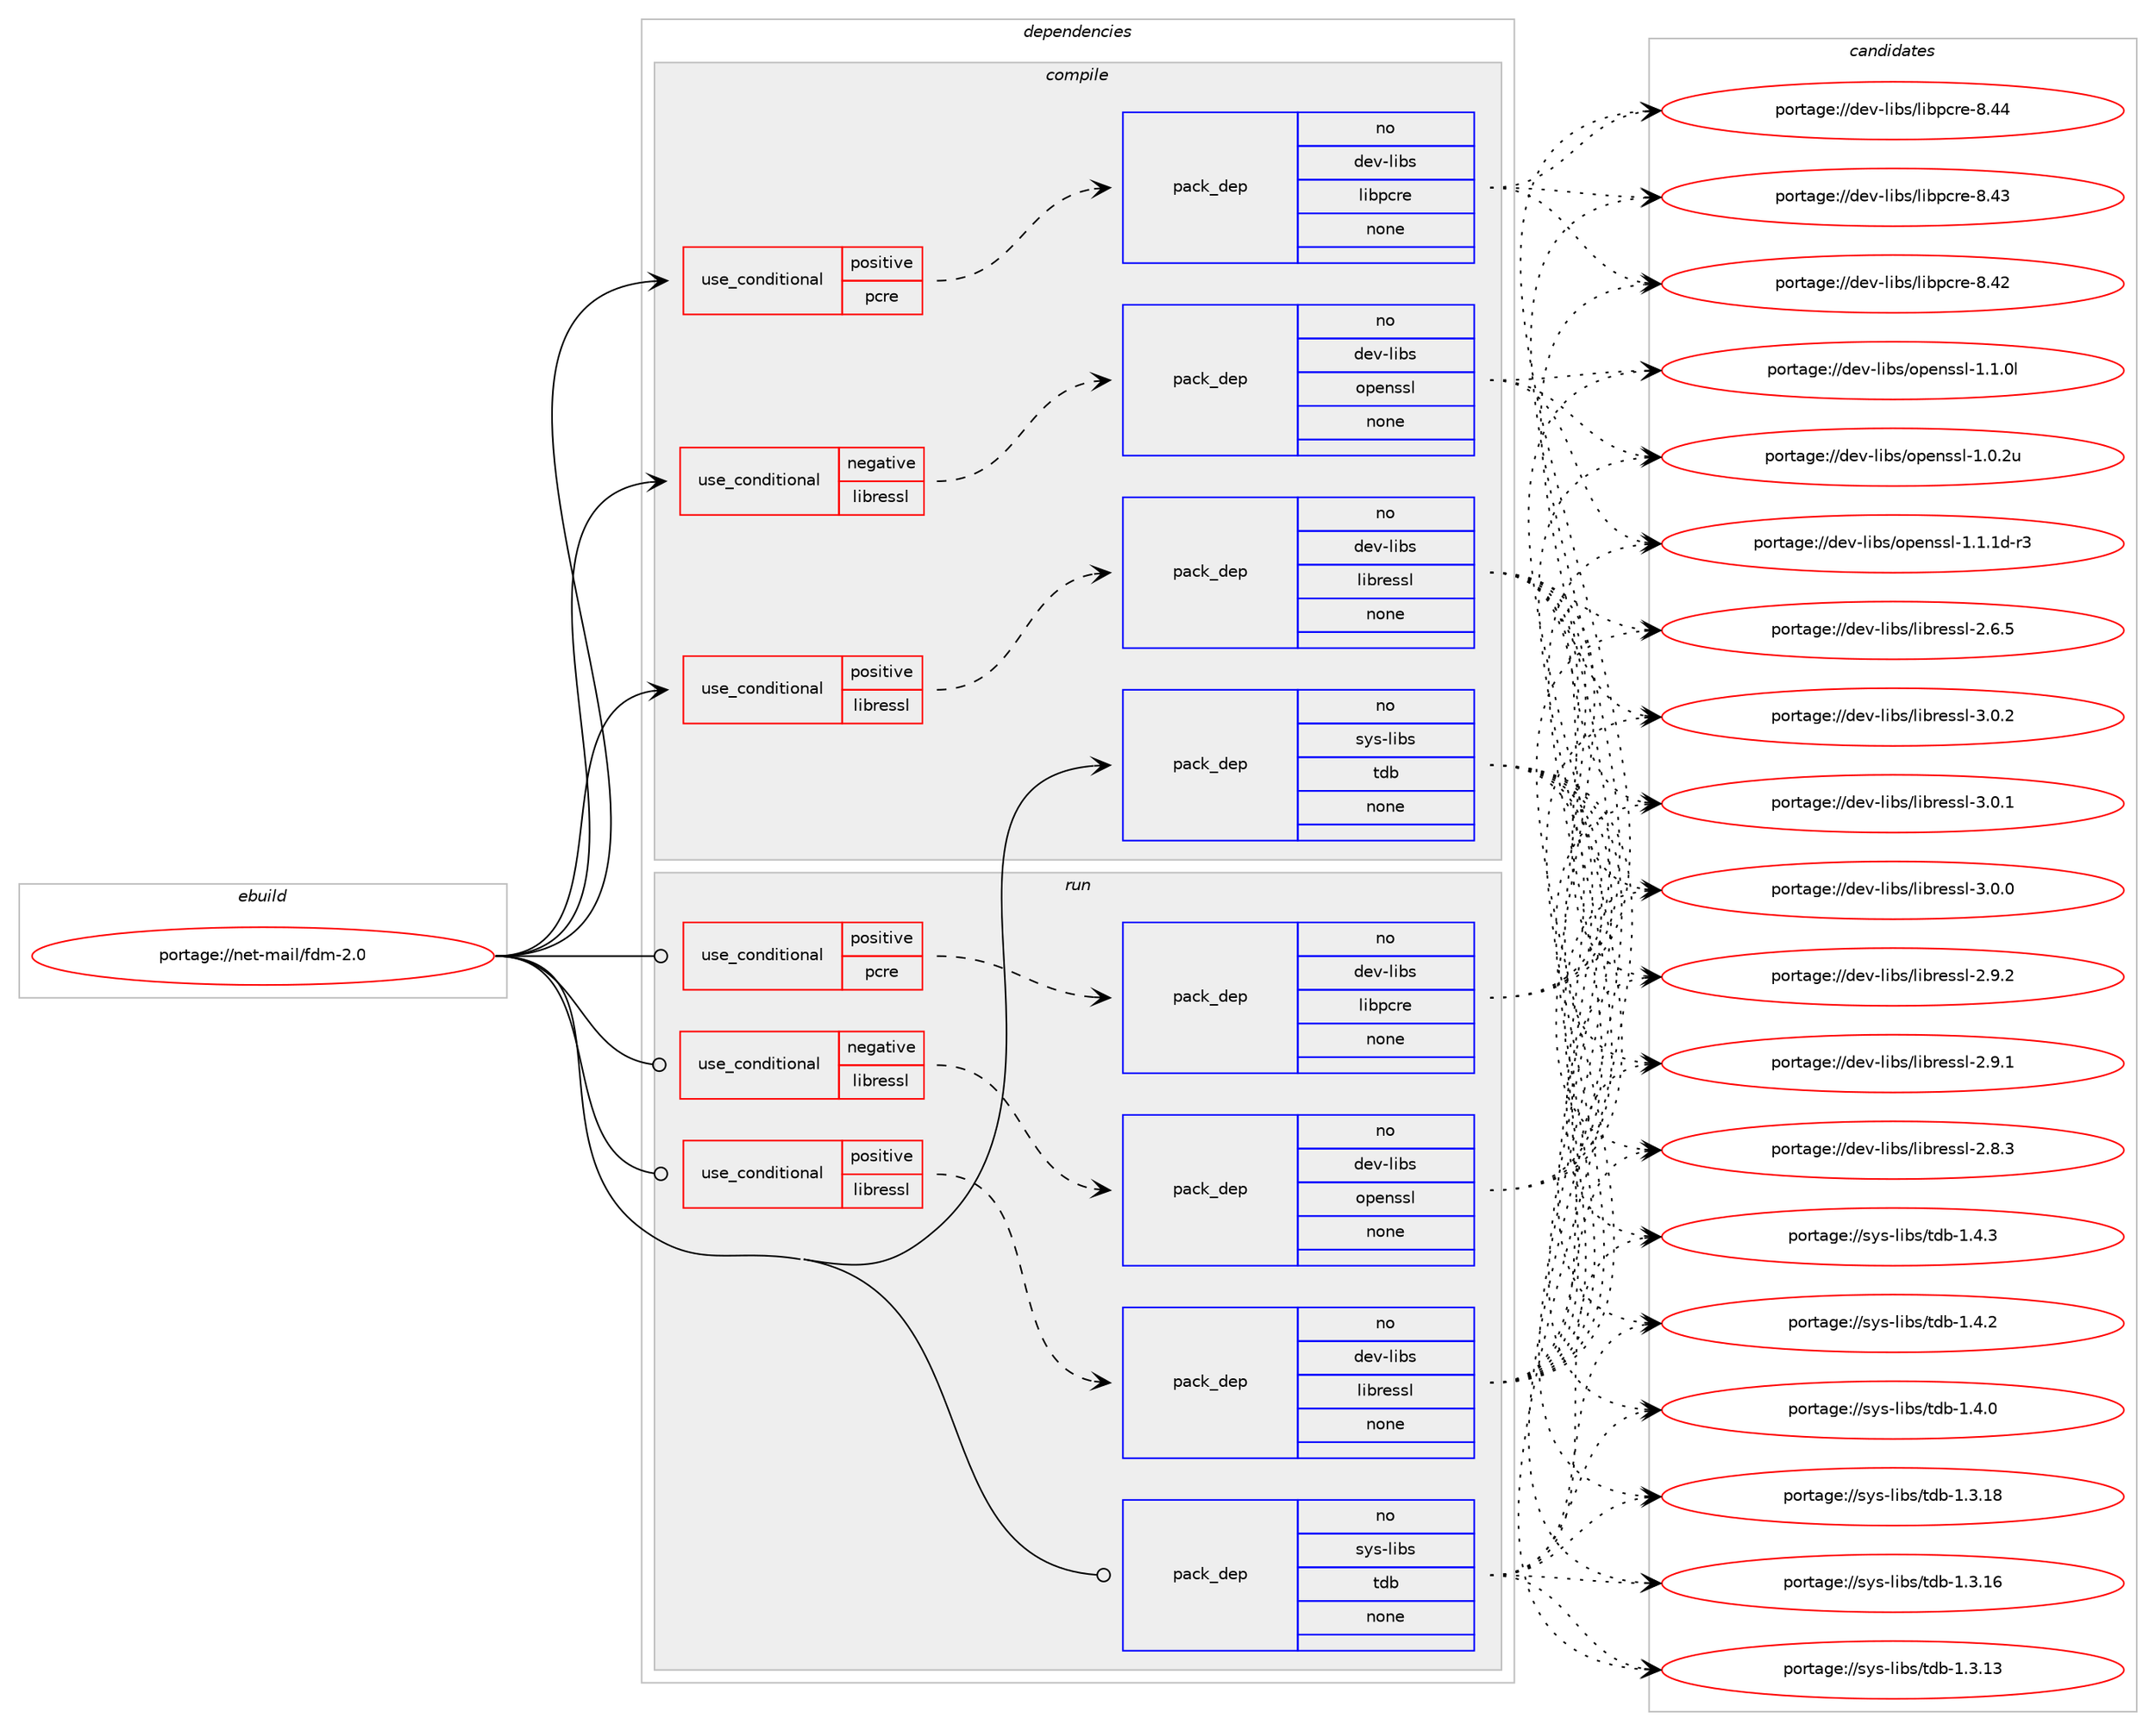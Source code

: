 digraph prolog {

# *************
# Graph options
# *************

newrank=true;
concentrate=true;
compound=true;
graph [rankdir=LR,fontname=Helvetica,fontsize=10,ranksep=1.5];#, ranksep=2.5, nodesep=0.2];
edge  [arrowhead=vee];
node  [fontname=Helvetica,fontsize=10];

# **********
# The ebuild
# **********

subgraph cluster_leftcol {
color=gray;
rank=same;
label=<<i>ebuild</i>>;
id [label="portage://net-mail/fdm-2.0", color=red, width=4, href="../net-mail/fdm-2.0.svg"];
}

# ****************
# The dependencies
# ****************

subgraph cluster_midcol {
color=gray;
label=<<i>dependencies</i>>;
subgraph cluster_compile {
fillcolor="#eeeeee";
style=filled;
label=<<i>compile</i>>;
subgraph cond27384 {
dependency130043 [label=<<TABLE BORDER="0" CELLBORDER="1" CELLSPACING="0" CELLPADDING="4"><TR><TD ROWSPAN="3" CELLPADDING="10">use_conditional</TD></TR><TR><TD>negative</TD></TR><TR><TD>libressl</TD></TR></TABLE>>, shape=none, color=red];
subgraph pack100482 {
dependency130044 [label=<<TABLE BORDER="0" CELLBORDER="1" CELLSPACING="0" CELLPADDING="4" WIDTH="220"><TR><TD ROWSPAN="6" CELLPADDING="30">pack_dep</TD></TR><TR><TD WIDTH="110">no</TD></TR><TR><TD>dev-libs</TD></TR><TR><TD>openssl</TD></TR><TR><TD>none</TD></TR><TR><TD></TD></TR></TABLE>>, shape=none, color=blue];
}
dependency130043:e -> dependency130044:w [weight=20,style="dashed",arrowhead="vee"];
}
id:e -> dependency130043:w [weight=20,style="solid",arrowhead="vee"];
subgraph cond27385 {
dependency130045 [label=<<TABLE BORDER="0" CELLBORDER="1" CELLSPACING="0" CELLPADDING="4"><TR><TD ROWSPAN="3" CELLPADDING="10">use_conditional</TD></TR><TR><TD>positive</TD></TR><TR><TD>libressl</TD></TR></TABLE>>, shape=none, color=red];
subgraph pack100483 {
dependency130046 [label=<<TABLE BORDER="0" CELLBORDER="1" CELLSPACING="0" CELLPADDING="4" WIDTH="220"><TR><TD ROWSPAN="6" CELLPADDING="30">pack_dep</TD></TR><TR><TD WIDTH="110">no</TD></TR><TR><TD>dev-libs</TD></TR><TR><TD>libressl</TD></TR><TR><TD>none</TD></TR><TR><TD></TD></TR></TABLE>>, shape=none, color=blue];
}
dependency130045:e -> dependency130046:w [weight=20,style="dashed",arrowhead="vee"];
}
id:e -> dependency130045:w [weight=20,style="solid",arrowhead="vee"];
subgraph cond27386 {
dependency130047 [label=<<TABLE BORDER="0" CELLBORDER="1" CELLSPACING="0" CELLPADDING="4"><TR><TD ROWSPAN="3" CELLPADDING="10">use_conditional</TD></TR><TR><TD>positive</TD></TR><TR><TD>pcre</TD></TR></TABLE>>, shape=none, color=red];
subgraph pack100484 {
dependency130048 [label=<<TABLE BORDER="0" CELLBORDER="1" CELLSPACING="0" CELLPADDING="4" WIDTH="220"><TR><TD ROWSPAN="6" CELLPADDING="30">pack_dep</TD></TR><TR><TD WIDTH="110">no</TD></TR><TR><TD>dev-libs</TD></TR><TR><TD>libpcre</TD></TR><TR><TD>none</TD></TR><TR><TD></TD></TR></TABLE>>, shape=none, color=blue];
}
dependency130047:e -> dependency130048:w [weight=20,style="dashed",arrowhead="vee"];
}
id:e -> dependency130047:w [weight=20,style="solid",arrowhead="vee"];
subgraph pack100485 {
dependency130049 [label=<<TABLE BORDER="0" CELLBORDER="1" CELLSPACING="0" CELLPADDING="4" WIDTH="220"><TR><TD ROWSPAN="6" CELLPADDING="30">pack_dep</TD></TR><TR><TD WIDTH="110">no</TD></TR><TR><TD>sys-libs</TD></TR><TR><TD>tdb</TD></TR><TR><TD>none</TD></TR><TR><TD></TD></TR></TABLE>>, shape=none, color=blue];
}
id:e -> dependency130049:w [weight=20,style="solid",arrowhead="vee"];
}
subgraph cluster_compileandrun {
fillcolor="#eeeeee";
style=filled;
label=<<i>compile and run</i>>;
}
subgraph cluster_run {
fillcolor="#eeeeee";
style=filled;
label=<<i>run</i>>;
subgraph cond27387 {
dependency130050 [label=<<TABLE BORDER="0" CELLBORDER="1" CELLSPACING="0" CELLPADDING="4"><TR><TD ROWSPAN="3" CELLPADDING="10">use_conditional</TD></TR><TR><TD>negative</TD></TR><TR><TD>libressl</TD></TR></TABLE>>, shape=none, color=red];
subgraph pack100486 {
dependency130051 [label=<<TABLE BORDER="0" CELLBORDER="1" CELLSPACING="0" CELLPADDING="4" WIDTH="220"><TR><TD ROWSPAN="6" CELLPADDING="30">pack_dep</TD></TR><TR><TD WIDTH="110">no</TD></TR><TR><TD>dev-libs</TD></TR><TR><TD>openssl</TD></TR><TR><TD>none</TD></TR><TR><TD></TD></TR></TABLE>>, shape=none, color=blue];
}
dependency130050:e -> dependency130051:w [weight=20,style="dashed",arrowhead="vee"];
}
id:e -> dependency130050:w [weight=20,style="solid",arrowhead="odot"];
subgraph cond27388 {
dependency130052 [label=<<TABLE BORDER="0" CELLBORDER="1" CELLSPACING="0" CELLPADDING="4"><TR><TD ROWSPAN="3" CELLPADDING="10">use_conditional</TD></TR><TR><TD>positive</TD></TR><TR><TD>libressl</TD></TR></TABLE>>, shape=none, color=red];
subgraph pack100487 {
dependency130053 [label=<<TABLE BORDER="0" CELLBORDER="1" CELLSPACING="0" CELLPADDING="4" WIDTH="220"><TR><TD ROWSPAN="6" CELLPADDING="30">pack_dep</TD></TR><TR><TD WIDTH="110">no</TD></TR><TR><TD>dev-libs</TD></TR><TR><TD>libressl</TD></TR><TR><TD>none</TD></TR><TR><TD></TD></TR></TABLE>>, shape=none, color=blue];
}
dependency130052:e -> dependency130053:w [weight=20,style="dashed",arrowhead="vee"];
}
id:e -> dependency130052:w [weight=20,style="solid",arrowhead="odot"];
subgraph cond27389 {
dependency130054 [label=<<TABLE BORDER="0" CELLBORDER="1" CELLSPACING="0" CELLPADDING="4"><TR><TD ROWSPAN="3" CELLPADDING="10">use_conditional</TD></TR><TR><TD>positive</TD></TR><TR><TD>pcre</TD></TR></TABLE>>, shape=none, color=red];
subgraph pack100488 {
dependency130055 [label=<<TABLE BORDER="0" CELLBORDER="1" CELLSPACING="0" CELLPADDING="4" WIDTH="220"><TR><TD ROWSPAN="6" CELLPADDING="30">pack_dep</TD></TR><TR><TD WIDTH="110">no</TD></TR><TR><TD>dev-libs</TD></TR><TR><TD>libpcre</TD></TR><TR><TD>none</TD></TR><TR><TD></TD></TR></TABLE>>, shape=none, color=blue];
}
dependency130054:e -> dependency130055:w [weight=20,style="dashed",arrowhead="vee"];
}
id:e -> dependency130054:w [weight=20,style="solid",arrowhead="odot"];
subgraph pack100489 {
dependency130056 [label=<<TABLE BORDER="0" CELLBORDER="1" CELLSPACING="0" CELLPADDING="4" WIDTH="220"><TR><TD ROWSPAN="6" CELLPADDING="30">pack_dep</TD></TR><TR><TD WIDTH="110">no</TD></TR><TR><TD>sys-libs</TD></TR><TR><TD>tdb</TD></TR><TR><TD>none</TD></TR><TR><TD></TD></TR></TABLE>>, shape=none, color=blue];
}
id:e -> dependency130056:w [weight=20,style="solid",arrowhead="odot"];
}
}

# **************
# The candidates
# **************

subgraph cluster_choices {
rank=same;
color=gray;
label=<<i>candidates</i>>;

subgraph choice100482 {
color=black;
nodesep=1;
choice1001011184510810598115471111121011101151151084549464946491004511451 [label="portage://dev-libs/openssl-1.1.1d-r3", color=red, width=4,href="../dev-libs/openssl-1.1.1d-r3.svg"];
choice100101118451081059811547111112101110115115108454946494648108 [label="portage://dev-libs/openssl-1.1.0l", color=red, width=4,href="../dev-libs/openssl-1.1.0l.svg"];
choice100101118451081059811547111112101110115115108454946484650117 [label="portage://dev-libs/openssl-1.0.2u", color=red, width=4,href="../dev-libs/openssl-1.0.2u.svg"];
dependency130044:e -> choice1001011184510810598115471111121011101151151084549464946491004511451:w [style=dotted,weight="100"];
dependency130044:e -> choice100101118451081059811547111112101110115115108454946494648108:w [style=dotted,weight="100"];
dependency130044:e -> choice100101118451081059811547111112101110115115108454946484650117:w [style=dotted,weight="100"];
}
subgraph choice100483 {
color=black;
nodesep=1;
choice10010111845108105981154710810598114101115115108455146484650 [label="portage://dev-libs/libressl-3.0.2", color=red, width=4,href="../dev-libs/libressl-3.0.2.svg"];
choice10010111845108105981154710810598114101115115108455146484649 [label="portage://dev-libs/libressl-3.0.1", color=red, width=4,href="../dev-libs/libressl-3.0.1.svg"];
choice10010111845108105981154710810598114101115115108455146484648 [label="portage://dev-libs/libressl-3.0.0", color=red, width=4,href="../dev-libs/libressl-3.0.0.svg"];
choice10010111845108105981154710810598114101115115108455046574650 [label="portage://dev-libs/libressl-2.9.2", color=red, width=4,href="../dev-libs/libressl-2.9.2.svg"];
choice10010111845108105981154710810598114101115115108455046574649 [label="portage://dev-libs/libressl-2.9.1", color=red, width=4,href="../dev-libs/libressl-2.9.1.svg"];
choice10010111845108105981154710810598114101115115108455046564651 [label="portage://dev-libs/libressl-2.8.3", color=red, width=4,href="../dev-libs/libressl-2.8.3.svg"];
choice10010111845108105981154710810598114101115115108455046544653 [label="portage://dev-libs/libressl-2.6.5", color=red, width=4,href="../dev-libs/libressl-2.6.5.svg"];
dependency130046:e -> choice10010111845108105981154710810598114101115115108455146484650:w [style=dotted,weight="100"];
dependency130046:e -> choice10010111845108105981154710810598114101115115108455146484649:w [style=dotted,weight="100"];
dependency130046:e -> choice10010111845108105981154710810598114101115115108455146484648:w [style=dotted,weight="100"];
dependency130046:e -> choice10010111845108105981154710810598114101115115108455046574650:w [style=dotted,weight="100"];
dependency130046:e -> choice10010111845108105981154710810598114101115115108455046574649:w [style=dotted,weight="100"];
dependency130046:e -> choice10010111845108105981154710810598114101115115108455046564651:w [style=dotted,weight="100"];
dependency130046:e -> choice10010111845108105981154710810598114101115115108455046544653:w [style=dotted,weight="100"];
}
subgraph choice100484 {
color=black;
nodesep=1;
choice10010111845108105981154710810598112991141014556465252 [label="portage://dev-libs/libpcre-8.44", color=red, width=4,href="../dev-libs/libpcre-8.44.svg"];
choice10010111845108105981154710810598112991141014556465251 [label="portage://dev-libs/libpcre-8.43", color=red, width=4,href="../dev-libs/libpcre-8.43.svg"];
choice10010111845108105981154710810598112991141014556465250 [label="portage://dev-libs/libpcre-8.42", color=red, width=4,href="../dev-libs/libpcre-8.42.svg"];
dependency130048:e -> choice10010111845108105981154710810598112991141014556465252:w [style=dotted,weight="100"];
dependency130048:e -> choice10010111845108105981154710810598112991141014556465251:w [style=dotted,weight="100"];
dependency130048:e -> choice10010111845108105981154710810598112991141014556465250:w [style=dotted,weight="100"];
}
subgraph choice100485 {
color=black;
nodesep=1;
choice11512111545108105981154711610098454946524651 [label="portage://sys-libs/tdb-1.4.3", color=red, width=4,href="../sys-libs/tdb-1.4.3.svg"];
choice11512111545108105981154711610098454946524650 [label="portage://sys-libs/tdb-1.4.2", color=red, width=4,href="../sys-libs/tdb-1.4.2.svg"];
choice11512111545108105981154711610098454946524648 [label="portage://sys-libs/tdb-1.4.0", color=red, width=4,href="../sys-libs/tdb-1.4.0.svg"];
choice1151211154510810598115471161009845494651464956 [label="portage://sys-libs/tdb-1.3.18", color=red, width=4,href="../sys-libs/tdb-1.3.18.svg"];
choice1151211154510810598115471161009845494651464954 [label="portage://sys-libs/tdb-1.3.16", color=red, width=4,href="../sys-libs/tdb-1.3.16.svg"];
choice1151211154510810598115471161009845494651464951 [label="portage://sys-libs/tdb-1.3.13", color=red, width=4,href="../sys-libs/tdb-1.3.13.svg"];
dependency130049:e -> choice11512111545108105981154711610098454946524651:w [style=dotted,weight="100"];
dependency130049:e -> choice11512111545108105981154711610098454946524650:w [style=dotted,weight="100"];
dependency130049:e -> choice11512111545108105981154711610098454946524648:w [style=dotted,weight="100"];
dependency130049:e -> choice1151211154510810598115471161009845494651464956:w [style=dotted,weight="100"];
dependency130049:e -> choice1151211154510810598115471161009845494651464954:w [style=dotted,weight="100"];
dependency130049:e -> choice1151211154510810598115471161009845494651464951:w [style=dotted,weight="100"];
}
subgraph choice100486 {
color=black;
nodesep=1;
choice1001011184510810598115471111121011101151151084549464946491004511451 [label="portage://dev-libs/openssl-1.1.1d-r3", color=red, width=4,href="../dev-libs/openssl-1.1.1d-r3.svg"];
choice100101118451081059811547111112101110115115108454946494648108 [label="portage://dev-libs/openssl-1.1.0l", color=red, width=4,href="../dev-libs/openssl-1.1.0l.svg"];
choice100101118451081059811547111112101110115115108454946484650117 [label="portage://dev-libs/openssl-1.0.2u", color=red, width=4,href="../dev-libs/openssl-1.0.2u.svg"];
dependency130051:e -> choice1001011184510810598115471111121011101151151084549464946491004511451:w [style=dotted,weight="100"];
dependency130051:e -> choice100101118451081059811547111112101110115115108454946494648108:w [style=dotted,weight="100"];
dependency130051:e -> choice100101118451081059811547111112101110115115108454946484650117:w [style=dotted,weight="100"];
}
subgraph choice100487 {
color=black;
nodesep=1;
choice10010111845108105981154710810598114101115115108455146484650 [label="portage://dev-libs/libressl-3.0.2", color=red, width=4,href="../dev-libs/libressl-3.0.2.svg"];
choice10010111845108105981154710810598114101115115108455146484649 [label="portage://dev-libs/libressl-3.0.1", color=red, width=4,href="../dev-libs/libressl-3.0.1.svg"];
choice10010111845108105981154710810598114101115115108455146484648 [label="portage://dev-libs/libressl-3.0.0", color=red, width=4,href="../dev-libs/libressl-3.0.0.svg"];
choice10010111845108105981154710810598114101115115108455046574650 [label="portage://dev-libs/libressl-2.9.2", color=red, width=4,href="../dev-libs/libressl-2.9.2.svg"];
choice10010111845108105981154710810598114101115115108455046574649 [label="portage://dev-libs/libressl-2.9.1", color=red, width=4,href="../dev-libs/libressl-2.9.1.svg"];
choice10010111845108105981154710810598114101115115108455046564651 [label="portage://dev-libs/libressl-2.8.3", color=red, width=4,href="../dev-libs/libressl-2.8.3.svg"];
choice10010111845108105981154710810598114101115115108455046544653 [label="portage://dev-libs/libressl-2.6.5", color=red, width=4,href="../dev-libs/libressl-2.6.5.svg"];
dependency130053:e -> choice10010111845108105981154710810598114101115115108455146484650:w [style=dotted,weight="100"];
dependency130053:e -> choice10010111845108105981154710810598114101115115108455146484649:w [style=dotted,weight="100"];
dependency130053:e -> choice10010111845108105981154710810598114101115115108455146484648:w [style=dotted,weight="100"];
dependency130053:e -> choice10010111845108105981154710810598114101115115108455046574650:w [style=dotted,weight="100"];
dependency130053:e -> choice10010111845108105981154710810598114101115115108455046574649:w [style=dotted,weight="100"];
dependency130053:e -> choice10010111845108105981154710810598114101115115108455046564651:w [style=dotted,weight="100"];
dependency130053:e -> choice10010111845108105981154710810598114101115115108455046544653:w [style=dotted,weight="100"];
}
subgraph choice100488 {
color=black;
nodesep=1;
choice10010111845108105981154710810598112991141014556465252 [label="portage://dev-libs/libpcre-8.44", color=red, width=4,href="../dev-libs/libpcre-8.44.svg"];
choice10010111845108105981154710810598112991141014556465251 [label="portage://dev-libs/libpcre-8.43", color=red, width=4,href="../dev-libs/libpcre-8.43.svg"];
choice10010111845108105981154710810598112991141014556465250 [label="portage://dev-libs/libpcre-8.42", color=red, width=4,href="../dev-libs/libpcre-8.42.svg"];
dependency130055:e -> choice10010111845108105981154710810598112991141014556465252:w [style=dotted,weight="100"];
dependency130055:e -> choice10010111845108105981154710810598112991141014556465251:w [style=dotted,weight="100"];
dependency130055:e -> choice10010111845108105981154710810598112991141014556465250:w [style=dotted,weight="100"];
}
subgraph choice100489 {
color=black;
nodesep=1;
choice11512111545108105981154711610098454946524651 [label="portage://sys-libs/tdb-1.4.3", color=red, width=4,href="../sys-libs/tdb-1.4.3.svg"];
choice11512111545108105981154711610098454946524650 [label="portage://sys-libs/tdb-1.4.2", color=red, width=4,href="../sys-libs/tdb-1.4.2.svg"];
choice11512111545108105981154711610098454946524648 [label="portage://sys-libs/tdb-1.4.0", color=red, width=4,href="../sys-libs/tdb-1.4.0.svg"];
choice1151211154510810598115471161009845494651464956 [label="portage://sys-libs/tdb-1.3.18", color=red, width=4,href="../sys-libs/tdb-1.3.18.svg"];
choice1151211154510810598115471161009845494651464954 [label="portage://sys-libs/tdb-1.3.16", color=red, width=4,href="../sys-libs/tdb-1.3.16.svg"];
choice1151211154510810598115471161009845494651464951 [label="portage://sys-libs/tdb-1.3.13", color=red, width=4,href="../sys-libs/tdb-1.3.13.svg"];
dependency130056:e -> choice11512111545108105981154711610098454946524651:w [style=dotted,weight="100"];
dependency130056:e -> choice11512111545108105981154711610098454946524650:w [style=dotted,weight="100"];
dependency130056:e -> choice11512111545108105981154711610098454946524648:w [style=dotted,weight="100"];
dependency130056:e -> choice1151211154510810598115471161009845494651464956:w [style=dotted,weight="100"];
dependency130056:e -> choice1151211154510810598115471161009845494651464954:w [style=dotted,weight="100"];
dependency130056:e -> choice1151211154510810598115471161009845494651464951:w [style=dotted,weight="100"];
}
}

}
